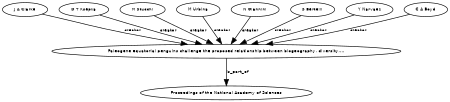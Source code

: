 digraph G {
size="3,3";
node [fontsize=7, fontname="Helvetica"];
edge [fontsize=7, fontname="Helvetica"];
node0 [label="Paleogene equatorial penguins challenge the proposed relationship between biogeography, diversity,...", width=0.27433100247,height=0.27433100247];
node1 [label="J A Clarke", width=0.27433100247,height=0.27433100247];
node2 [label="D T Ksepka", width=0.27433100247,height=0.27433100247];
node3 [label="M Stucchi", width=0.27433100247,height=0.27433100247];
node4 [label="M Urbina", width=0.27433100247,height=0.27433100247];
node5 [label="N Giannini", width=0.27433100247,height=0.27433100247];
node6 [label="S Bertelli", width=0.27433100247,height=0.27433100247];
node7 [label="Y Narvaez", width=0.27433100247,height=0.27433100247];
node8 [label="C A Boyd", width=0.27433100247,height=0.27433100247];
node9 [label="Proceedings of the National Academy of Sciences", width=0.27433100247,height=0.27433100247];
node1 -> node0 [label="creator"];
node2 -> node0 [label="creator"];
node3 -> node0 [label="creator"];
node4 -> node0 [label="creator"];
node5 -> node0 [label="creator"];
node6 -> node0 [label="creator"];
node7 -> node0 [label="creator"];
node8 -> node0 [label="creator"];
node0 -> node9 [label="is_part_of"];
}

